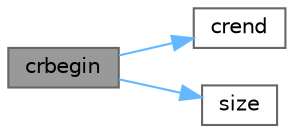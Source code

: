 digraph "crbegin"
{
 // LATEX_PDF_SIZE
  bgcolor="transparent";
  edge [fontname=Helvetica,fontsize=10,labelfontname=Helvetica,labelfontsize=10];
  node [fontname=Helvetica,fontsize=10,shape=box,height=0.2,width=0.4];
  rankdir="LR";
  Node1 [id="Node000001",label="crbegin",height=0.2,width=0.4,color="gray40", fillcolor="grey60", style="filled", fontcolor="black",tooltip=" "];
  Node1 -> Node2 [id="edge1_Node000001_Node000002",color="steelblue1",style="solid",tooltip=" "];
  Node2 [id="Node000002",label="crend",height=0.2,width=0.4,color="grey40", fillcolor="white", style="filled",URL="$classFoam_1_1DLListBase.html#a361ca32738f5c4b2300d46985993b31d",tooltip=" "];
  Node1 -> Node3 [id="edge2_Node000001_Node000003",color="steelblue1",style="solid",tooltip=" "];
  Node3 [id="Node000003",label="size",height=0.2,width=0.4,color="grey40", fillcolor="white", style="filled",URL="$classFoam_1_1DLListBase.html#abc296a9a9358ca1777de98c15a4d7816",tooltip=" "];
}
